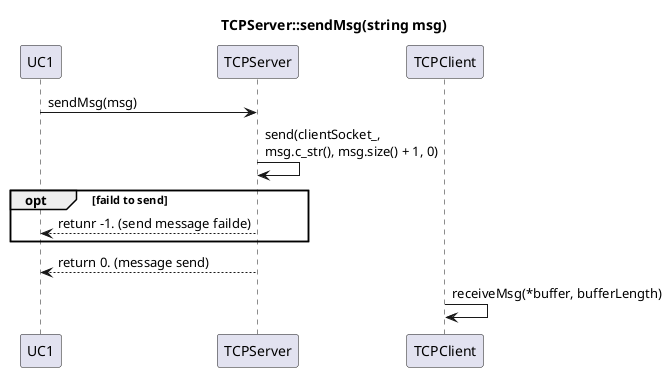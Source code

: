 @startuml
title TCPServer::sendMsg(string msg)
participant UC1
participant TCPServer
participant TCPClient

UC1 -> TCPServer : sendMsg(msg)
TCPServer -> TCPServer : send(clientSocket_,\nmsg.c_str(), msg.size() + 1, 0)
opt faild to send
    UC1 <-- TCPServer : retunr -1. (send message failde)
end
UC1 <-- TCPServer : return 0. (message send)
TCPClient -> TCPClient : receiveMsg(*buffer, bufferLength)


@enduml